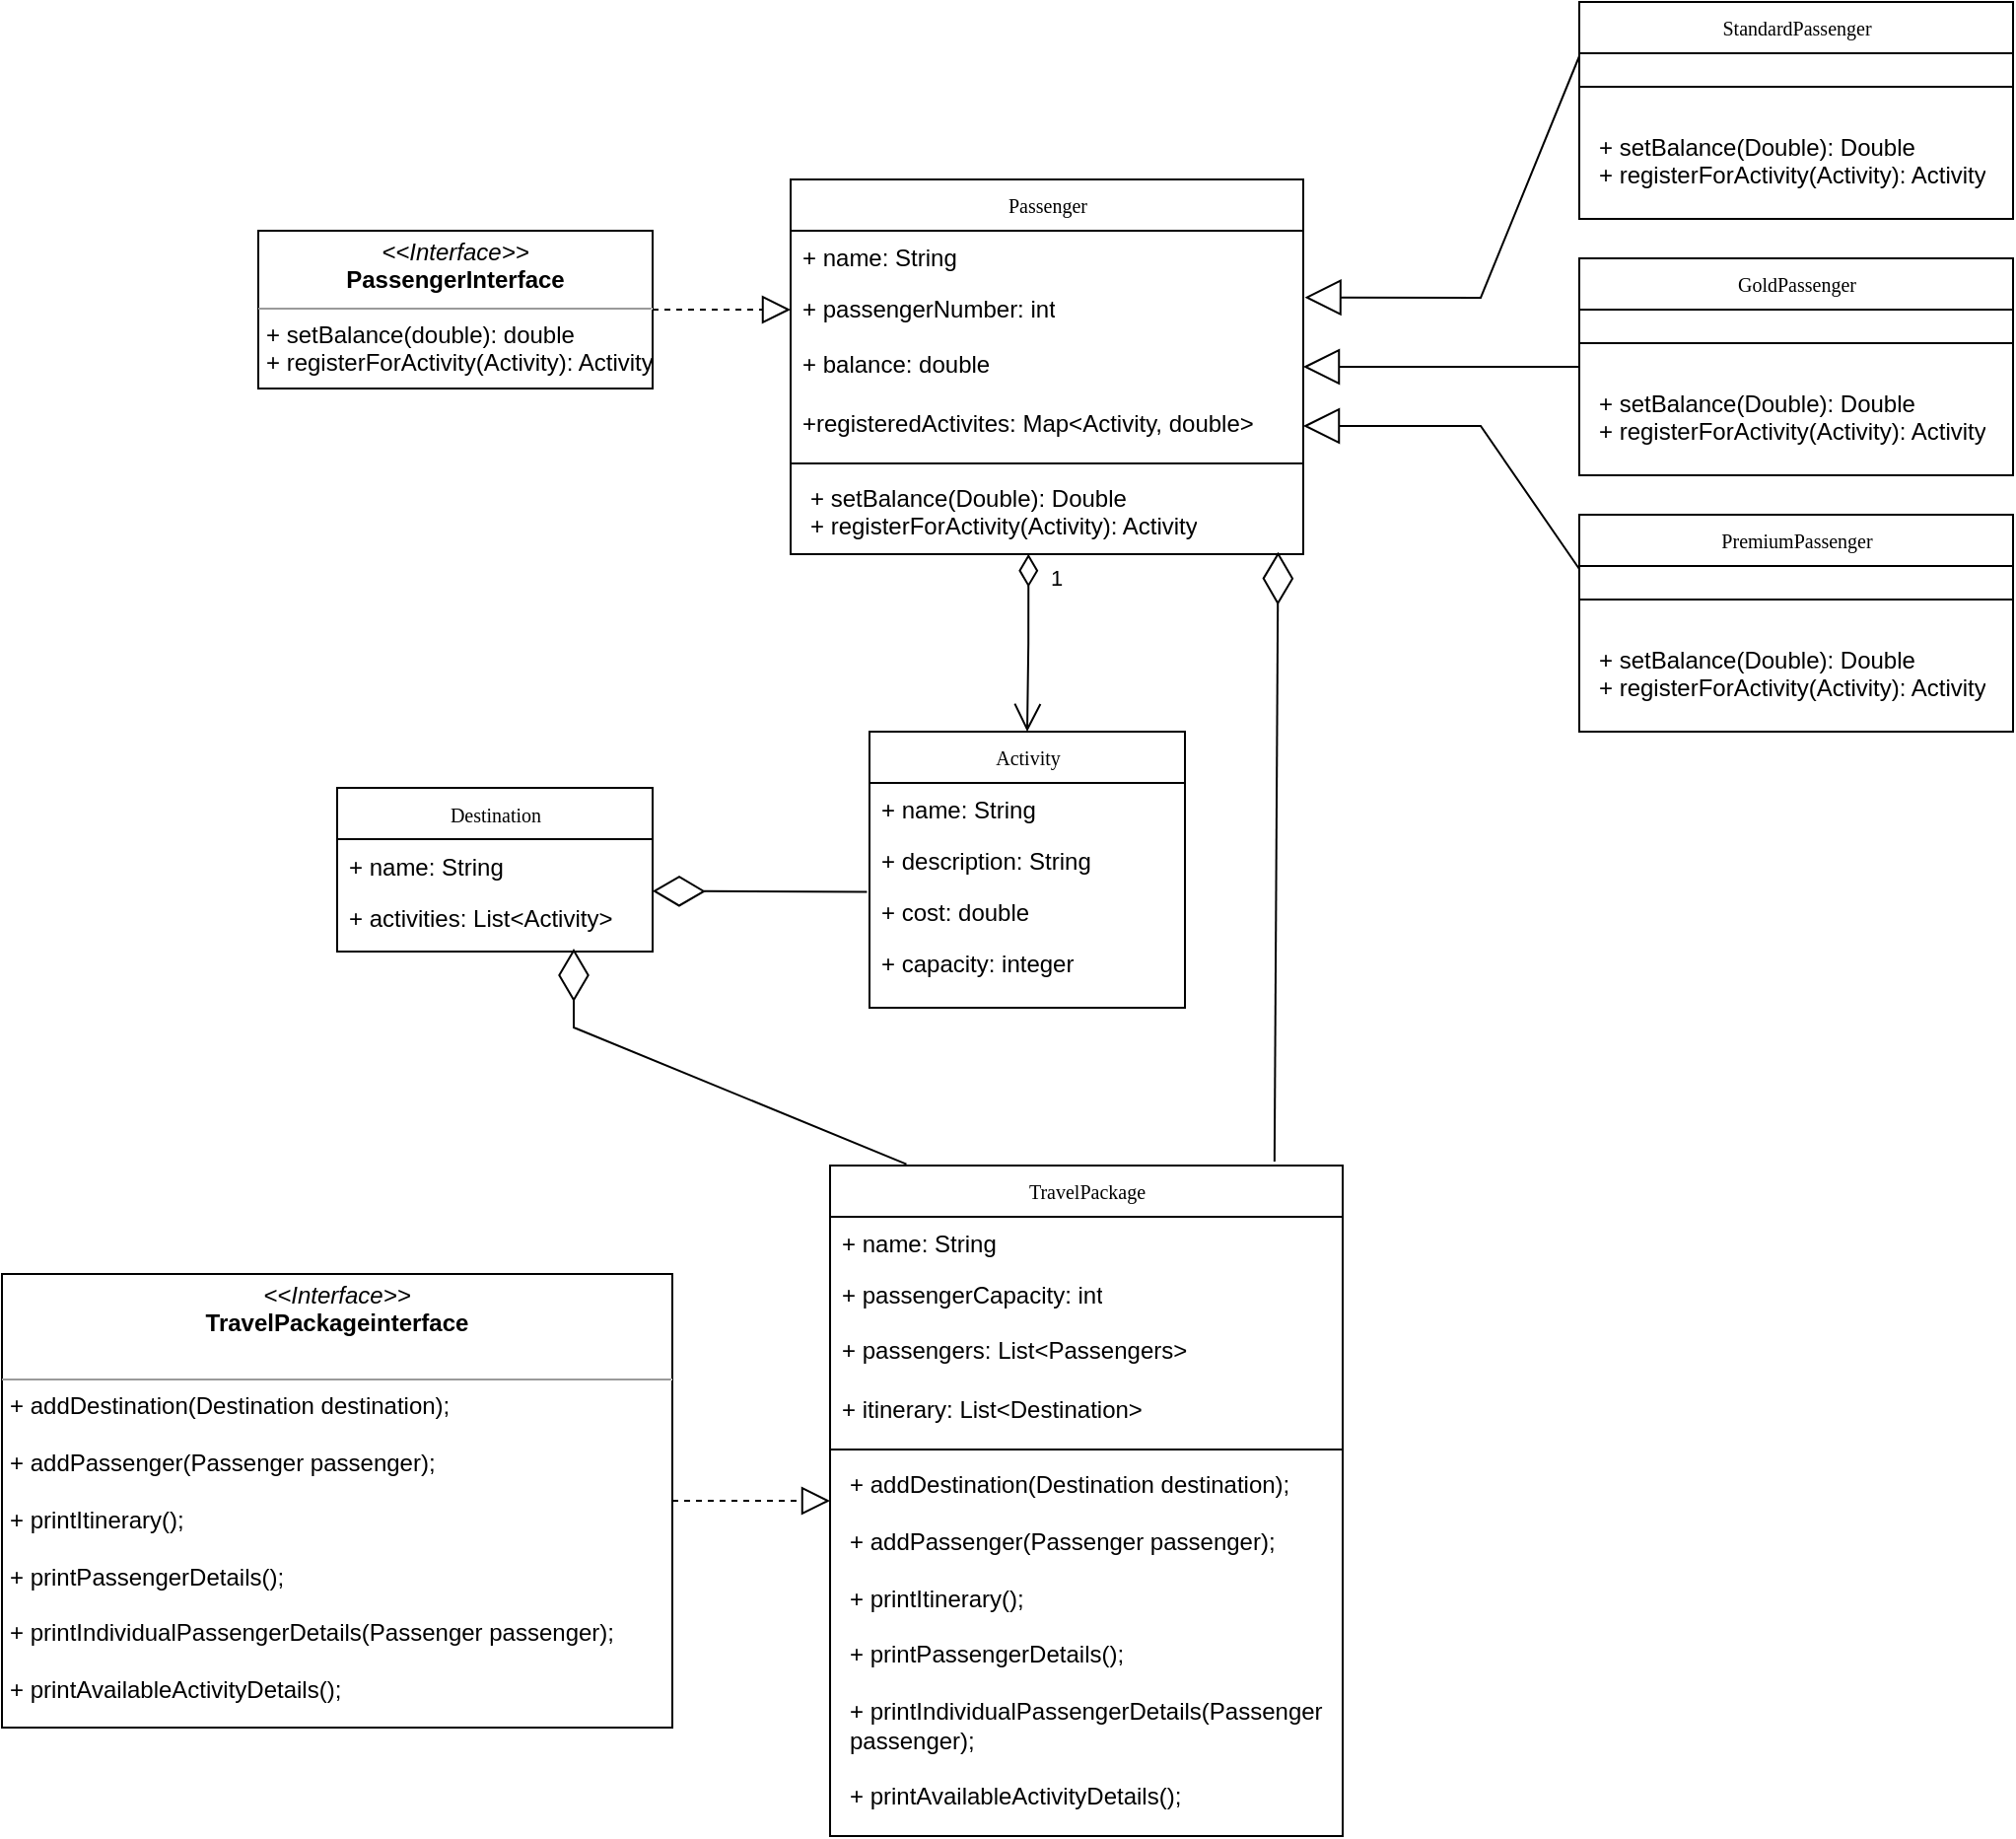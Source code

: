 <mxfile version="23.1.8" type="github">
  <diagram name="Page-1" id="c4acf3e9-155e-7222-9cf6-157b1a14988f">
    <mxGraphModel dx="2194" dy="690" grid="1" gridSize="10" guides="1" tooltips="1" connect="1" arrows="1" fold="1" page="1" pageScale="1" pageWidth="850" pageHeight="1100" background="none" math="0" shadow="0">
      <root>
        <mxCell id="0" />
        <mxCell id="1" parent="0" />
        <mxCell id="17acba5748e5396b-2" value="Activity" style="swimlane;html=1;fontStyle=0;childLayout=stackLayout;horizontal=1;startSize=26;fillColor=none;horizontalStack=0;resizeParent=1;resizeLast=0;collapsible=1;marginBottom=0;swimlaneFillColor=#ffffff;rounded=0;shadow=0;comic=0;labelBackgroundColor=none;strokeWidth=1;fontFamily=Verdana;fontSize=10;align=center;" parent="1" vertex="1">
          <mxGeometry x="220" y="400" width="160" height="140" as="geometry" />
        </mxCell>
        <mxCell id="17acba5748e5396b-3" value="+ name: String" style="text;html=1;strokeColor=none;fillColor=none;align=left;verticalAlign=top;spacingLeft=4;spacingRight=4;whiteSpace=wrap;overflow=hidden;rotatable=0;points=[[0,0.5],[1,0.5]];portConstraint=eastwest;" parent="17acba5748e5396b-2" vertex="1">
          <mxGeometry y="26" width="160" height="26" as="geometry" />
        </mxCell>
        <mxCell id="17acba5748e5396b-4" value="+ description: String" style="text;html=1;strokeColor=none;fillColor=none;align=left;verticalAlign=top;spacingLeft=4;spacingRight=4;whiteSpace=wrap;overflow=hidden;rotatable=0;points=[[0,0.5],[1,0.5]];portConstraint=eastwest;" parent="17acba5748e5396b-2" vertex="1">
          <mxGeometry y="52" width="160" height="26" as="geometry" />
        </mxCell>
        <mxCell id="17acba5748e5396b-9" value="+ cost: double&lt;br&gt;&amp;nbsp;" style="text;html=1;strokeColor=none;fillColor=none;align=left;verticalAlign=top;spacingLeft=4;spacingRight=4;whiteSpace=wrap;overflow=hidden;rotatable=0;points=[[0,0.5],[1,0.5]];portConstraint=eastwest;" parent="17acba5748e5396b-2" vertex="1">
          <mxGeometry y="78" width="160" height="26" as="geometry" />
        </mxCell>
        <mxCell id="17acba5748e5396b-10" value="+ capacity: integer&lt;div&gt;&lt;br/&gt;&lt;/div&gt;" style="text;html=1;strokeColor=none;fillColor=none;align=left;verticalAlign=top;spacingLeft=4;spacingRight=4;whiteSpace=wrap;overflow=hidden;rotatable=0;points=[[0,0.5],[1,0.5]];portConstraint=eastwest;" parent="17acba5748e5396b-2" vertex="1">
          <mxGeometry y="104" width="160" height="26" as="geometry" />
        </mxCell>
        <mxCell id="17acba5748e5396b-20" value="StandardPassenger" style="swimlane;html=1;fontStyle=0;childLayout=stackLayout;horizontal=1;startSize=26;fillColor=none;horizontalStack=0;resizeParent=1;resizeLast=0;collapsible=1;marginBottom=0;swimlaneFillColor=#ffffff;rounded=0;shadow=0;comic=0;labelBackgroundColor=none;strokeWidth=1;fontFamily=Verdana;fontSize=10;align=center;" parent="1" vertex="1">
          <mxGeometry x="580" y="30" width="220" height="110" as="geometry" />
        </mxCell>
        <mxCell id="S9qGYWCx_mbh18uXbELn-20" value="" style="line;strokeWidth=1;fillColor=none;align=left;verticalAlign=middle;spacingTop=-1;spacingLeft=3;spacingRight=3;rotatable=0;labelPosition=right;points=[];portConstraint=eastwest;strokeColor=inherit;" parent="17acba5748e5396b-20" vertex="1">
          <mxGeometry y="26" width="220" height="34" as="geometry" />
        </mxCell>
        <mxCell id="S9qGYWCx_mbh18uXbELn-21" value="&lt;p style=&quot;border-color: var(--border-color); margin: 0px 0px 0px 4px;&quot;&gt;+ setBalance(Double): Double&lt;/p&gt;&lt;p style=&quot;border-color: var(--border-color); margin: 0px 0px 0px 4px;&quot;&gt;+&amp;nbsp;registerForActivity(Activity): Activity&lt;/p&gt;" style="text;html=1;strokeColor=none;fillColor=none;align=left;verticalAlign=top;spacingLeft=4;spacingRight=4;whiteSpace=wrap;overflow=hidden;rotatable=0;points=[[0,0.5],[1,0.5]];portConstraint=eastwest;" parent="17acba5748e5396b-20" vertex="1">
          <mxGeometry y="60" width="220" height="50" as="geometry" />
        </mxCell>
        <mxCell id="17acba5748e5396b-30" value="Passenger" style="swimlane;html=1;fontStyle=0;childLayout=stackLayout;horizontal=1;startSize=26;fillColor=none;horizontalStack=0;resizeParent=1;resizeLast=0;collapsible=1;marginBottom=0;swimlaneFillColor=#ffffff;rounded=0;shadow=0;comic=0;labelBackgroundColor=none;strokeWidth=1;fontFamily=Verdana;fontSize=10;align=center;" parent="1" vertex="1">
          <mxGeometry x="180" y="120" width="260" height="190" as="geometry" />
        </mxCell>
        <mxCell id="17acba5748e5396b-31" value="+ name: String" style="text;html=1;strokeColor=none;fillColor=none;align=left;verticalAlign=top;spacingLeft=4;spacingRight=4;whiteSpace=wrap;overflow=hidden;rotatable=0;points=[[0,0.5],[1,0.5]];portConstraint=eastwest;" parent="17acba5748e5396b-30" vertex="1">
          <mxGeometry y="26" width="260" height="26" as="geometry" />
        </mxCell>
        <mxCell id="17acba5748e5396b-32" value="+ passengerNumber: int" style="text;html=1;strokeColor=none;fillColor=none;align=left;verticalAlign=top;spacingLeft=4;spacingRight=4;whiteSpace=wrap;overflow=hidden;rotatable=0;points=[[0,0.5],[1,0.5]];portConstraint=eastwest;" parent="17acba5748e5396b-30" vertex="1">
          <mxGeometry y="52" width="260" height="28" as="geometry" />
        </mxCell>
        <mxCell id="17acba5748e5396b-33" value="+ balance: double" style="text;html=1;strokeColor=none;fillColor=none;align=left;verticalAlign=top;spacingLeft=4;spacingRight=4;whiteSpace=wrap;overflow=hidden;rotatable=0;points=[[0,0.5],[1,0.5]];portConstraint=eastwest;" parent="17acba5748e5396b-30" vertex="1">
          <mxGeometry y="80" width="260" height="30" as="geometry" />
        </mxCell>
        <mxCell id="S9qGYWCx_mbh18uXbELn-3" value="+registeredActivites: Map&amp;lt;Activity, double&amp;gt;" style="text;html=1;strokeColor=none;fillColor=none;align=left;verticalAlign=top;spacingLeft=4;spacingRight=4;whiteSpace=wrap;overflow=hidden;rotatable=0;points=[[0,0.5],[1,0.5]];portConstraint=eastwest;" parent="17acba5748e5396b-30" vertex="1">
          <mxGeometry y="110" width="260" height="30" as="geometry" />
        </mxCell>
        <mxCell id="S9qGYWCx_mbh18uXbELn-15" value="" style="line;strokeWidth=1;fillColor=none;align=left;verticalAlign=middle;spacingTop=-1;spacingLeft=3;spacingRight=3;rotatable=0;labelPosition=right;points=[];portConstraint=eastwest;strokeColor=inherit;" parent="17acba5748e5396b-30" vertex="1">
          <mxGeometry y="140" width="260" height="8" as="geometry" />
        </mxCell>
        <mxCell id="S9qGYWCx_mbh18uXbELn-19" value="&lt;p style=&quot;border-color: var(--border-color); margin: 0px 0px 0px 4px;&quot;&gt;+ setBalance(Double): Double&lt;/p&gt;&lt;p style=&quot;border-color: var(--border-color); margin: 0px 0px 0px 4px;&quot;&gt;+&amp;nbsp;registerForActivity&lt;span style=&quot;border-color: var(--border-color); background-color: initial;&quot;&gt;(Activity): Activity&lt;/span&gt;&lt;/p&gt;" style="text;html=1;strokeColor=none;fillColor=none;align=left;verticalAlign=top;spacingLeft=4;spacingRight=4;whiteSpace=wrap;overflow=hidden;rotatable=0;points=[[0,0.5],[1,0.5]];portConstraint=eastwest;" parent="17acba5748e5396b-30" vertex="1">
          <mxGeometry y="148" width="260" height="42" as="geometry" />
        </mxCell>
        <mxCell id="5d2195bd80daf111-5" value="Destination" style="swimlane;html=1;fontStyle=0;childLayout=stackLayout;horizontal=1;startSize=26;fillColor=none;horizontalStack=0;resizeParent=1;resizeLast=0;collapsible=1;marginBottom=0;swimlaneFillColor=#ffffff;rounded=0;shadow=0;comic=0;labelBackgroundColor=none;strokeWidth=1;fontFamily=Verdana;fontSize=10;align=center;" parent="1" vertex="1">
          <mxGeometry x="-50" y="428.5" width="160" height="83" as="geometry" />
        </mxCell>
        <mxCell id="5d2195bd80daf111-6" value="+ name: String" style="text;html=1;strokeColor=none;fillColor=none;align=left;verticalAlign=top;spacingLeft=4;spacingRight=4;whiteSpace=wrap;overflow=hidden;rotatable=0;points=[[0,0.5],[1,0.5]];portConstraint=eastwest;" parent="5d2195bd80daf111-5" vertex="1">
          <mxGeometry y="26" width="160" height="26" as="geometry" />
        </mxCell>
        <mxCell id="5d2195bd80daf111-7" value="+ activities: List&amp;lt;Activity&amp;gt;" style="text;html=1;strokeColor=none;fillColor=none;align=left;verticalAlign=top;spacingLeft=4;spacingRight=4;whiteSpace=wrap;overflow=hidden;rotatable=0;points=[[0,0.5],[1,0.5]];portConstraint=eastwest;" parent="5d2195bd80daf111-5" vertex="1">
          <mxGeometry y="52" width="160" height="26" as="geometry" />
        </mxCell>
        <mxCell id="5d2195bd80daf111-18" value="&lt;p style=&quot;margin:0px;margin-top:4px;text-align:center;&quot;&gt;&lt;i&gt;&amp;lt;&amp;lt;Interface&amp;gt;&amp;gt;&lt;/i&gt;&lt;br&gt;&lt;b&gt;PassengerInterface&lt;/b&gt;&lt;/p&gt;&lt;hr size=&quot;1&quot;&gt;&lt;p style=&quot;margin:0px;margin-left:4px;&quot;&gt;+ setBalance&lt;span style=&quot;background-color: initial;&quot;&gt;(double): double&lt;/span&gt;&lt;/p&gt;&lt;p style=&quot;margin:0px;margin-left:4px;&quot;&gt;+&amp;nbsp;registerForActivity&lt;span style=&quot;background-color: initial;&quot;&gt;(Activity): Activity&lt;/span&gt;&lt;/p&gt;" style="verticalAlign=top;align=left;overflow=fill;fontSize=12;fontFamily=Helvetica;html=1;rounded=0;shadow=0;comic=0;labelBackgroundColor=none;strokeWidth=1" parent="1" vertex="1">
          <mxGeometry x="-90" y="146" width="200" height="80" as="geometry" />
        </mxCell>
        <mxCell id="5d2195bd80daf111-20" value="&lt;p style=&quot;margin:0px;margin-top:4px;text-align:center;&quot;&gt;&lt;i&gt;&amp;lt;&amp;lt;Interface&amp;gt;&amp;gt;&lt;/i&gt;&lt;br&gt;&lt;b&gt;TravelPackageinterface&lt;/b&gt;&lt;/p&gt;&lt;p style=&quot;margin:0px;margin-left:4px;&quot;&gt;&lt;br&gt;&lt;/p&gt;&lt;hr size=&quot;1&quot;&gt;&lt;p style=&quot;margin:0px;margin-left:4px;&quot;&gt;+ addDestination(Destination destination);&lt;/p&gt;&lt;p style=&quot;margin:0px;margin-left:4px;&quot;&gt;&lt;br&gt;&lt;/p&gt;&lt;p style=&quot;margin:0px;margin-left:4px;&quot;&gt;+ addPassenger(Passenger passenger);&lt;/p&gt;&lt;p style=&quot;margin:0px;margin-left:4px;&quot;&gt;&lt;br&gt;&lt;/p&gt;&lt;p style=&quot;margin:0px;margin-left:4px;&quot;&gt;+ printItinerary();&lt;/p&gt;&lt;p style=&quot;margin:0px;margin-left:4px;&quot;&gt;&lt;br&gt;&lt;/p&gt;&lt;p style=&quot;margin:0px;margin-left:4px;&quot;&gt;+ printPassengerDetails();&lt;/p&gt;&lt;p style=&quot;margin:0px;margin-left:4px;&quot;&gt;&lt;br&gt;&lt;/p&gt;&lt;p style=&quot;margin:0px;margin-left:4px;&quot;&gt;+ printIndividualPassengerDetails(Passenger passenger);&lt;/p&gt;&lt;p style=&quot;margin:0px;margin-left:4px;&quot;&gt;&lt;br&gt;&lt;/p&gt;&lt;p style=&quot;margin:0px;margin-left:4px;&quot;&gt;+ printAvailableActivityDetails();&lt;/p&gt;" style="verticalAlign=top;align=left;overflow=fill;fontSize=12;fontFamily=Helvetica;html=1;rounded=0;shadow=0;comic=0;labelBackgroundColor=none;strokeWidth=1" parent="1" vertex="1">
          <mxGeometry x="-220" y="675" width="340" height="230" as="geometry" />
        </mxCell>
        <mxCell id="S9qGYWCx_mbh18uXbELn-8" value="" style="endArrow=block;dashed=1;endFill=0;endSize=12;html=1;rounded=0;exitX=1;exitY=0.5;exitDx=0;exitDy=0;entryX=0;entryY=0.5;entryDx=0;entryDy=0;" parent="1" source="5d2195bd80daf111-18" target="17acba5748e5396b-32" edge="1">
          <mxGeometry width="160" relative="1" as="geometry">
            <mxPoint x="130" y="90" as="sourcePoint" />
            <mxPoint x="220" y="80" as="targetPoint" />
            <Array as="points" />
          </mxGeometry>
        </mxCell>
        <mxCell id="S9qGYWCx_mbh18uXbELn-10" style="edgeStyle=orthogonalEdgeStyle;rounded=0;orthogonalLoop=1;jettySize=auto;html=1;exitX=0.5;exitY=1;exitDx=0;exitDy=0;" parent="1" source="5d2195bd80daf111-18" target="5d2195bd80daf111-18" edge="1">
          <mxGeometry relative="1" as="geometry" />
        </mxCell>
        <mxCell id="S9qGYWCx_mbh18uXbELn-22" value="" style="endArrow=block;endSize=16;endFill=0;html=1;rounded=0;entryX=1.003;entryY=0.279;entryDx=0;entryDy=0;entryPerimeter=0;exitX=0;exitY=0.25;exitDx=0;exitDy=0;" parent="1" source="17acba5748e5396b-20" target="17acba5748e5396b-32" edge="1">
          <mxGeometry width="160" relative="1" as="geometry">
            <mxPoint x="530" y="230" as="sourcePoint" />
            <mxPoint x="690" y="230" as="targetPoint" />
            <Array as="points">
              <mxPoint x="530" y="180" />
            </Array>
          </mxGeometry>
        </mxCell>
        <mxCell id="CYqUuUX8RtTpN7-YH4ej-1" value="GoldPassenger" style="swimlane;html=1;fontStyle=0;childLayout=stackLayout;horizontal=1;startSize=26;fillColor=none;horizontalStack=0;resizeParent=1;resizeLast=0;collapsible=1;marginBottom=0;swimlaneFillColor=#ffffff;rounded=0;shadow=0;comic=0;labelBackgroundColor=none;strokeWidth=1;fontFamily=Verdana;fontSize=10;align=center;" vertex="1" parent="1">
          <mxGeometry x="580" y="160" width="220" height="110" as="geometry" />
        </mxCell>
        <mxCell id="CYqUuUX8RtTpN7-YH4ej-2" value="" style="line;strokeWidth=1;fillColor=none;align=left;verticalAlign=middle;spacingTop=-1;spacingLeft=3;spacingRight=3;rotatable=0;labelPosition=right;points=[];portConstraint=eastwest;strokeColor=inherit;" vertex="1" parent="CYqUuUX8RtTpN7-YH4ej-1">
          <mxGeometry y="26" width="220" height="34" as="geometry" />
        </mxCell>
        <mxCell id="CYqUuUX8RtTpN7-YH4ej-3" value="&lt;p style=&quot;border-color: var(--border-color); margin: 0px 0px 0px 4px;&quot;&gt;+ setBalance(Double): Double&lt;/p&gt;&lt;p style=&quot;border-color: var(--border-color); margin: 0px 0px 0px 4px;&quot;&gt;+&amp;nbsp;registerForActivity(Activity): Activity&lt;/p&gt;" style="text;html=1;strokeColor=none;fillColor=none;align=left;verticalAlign=top;spacingLeft=4;spacingRight=4;whiteSpace=wrap;overflow=hidden;rotatable=0;points=[[0,0.5],[1,0.5]];portConstraint=eastwest;" vertex="1" parent="CYqUuUX8RtTpN7-YH4ej-1">
          <mxGeometry y="60" width="220" height="50" as="geometry" />
        </mxCell>
        <mxCell id="CYqUuUX8RtTpN7-YH4ej-4" value="PremiumPassenger" style="swimlane;html=1;fontStyle=0;childLayout=stackLayout;horizontal=1;startSize=26;fillColor=none;horizontalStack=0;resizeParent=1;resizeLast=0;collapsible=1;marginBottom=0;swimlaneFillColor=#ffffff;rounded=0;shadow=0;comic=0;labelBackgroundColor=none;strokeWidth=1;fontFamily=Verdana;fontSize=10;align=center;" vertex="1" parent="1">
          <mxGeometry x="580" y="290" width="220" height="110" as="geometry" />
        </mxCell>
        <mxCell id="CYqUuUX8RtTpN7-YH4ej-5" value="" style="line;strokeWidth=1;fillColor=none;align=left;verticalAlign=middle;spacingTop=-1;spacingLeft=3;spacingRight=3;rotatable=0;labelPosition=right;points=[];portConstraint=eastwest;strokeColor=inherit;" vertex="1" parent="CYqUuUX8RtTpN7-YH4ej-4">
          <mxGeometry y="26" width="220" height="34" as="geometry" />
        </mxCell>
        <mxCell id="CYqUuUX8RtTpN7-YH4ej-6" value="&lt;p style=&quot;border-color: var(--border-color); margin: 0px 0px 0px 4px;&quot;&gt;+ setBalance(Double): Double&lt;/p&gt;&lt;p style=&quot;border-color: var(--border-color); margin: 0px 0px 0px 4px;&quot;&gt;+&amp;nbsp;registerForActivity(Activity): Activity&lt;/p&gt;" style="text;html=1;strokeColor=none;fillColor=none;align=left;verticalAlign=top;spacingLeft=4;spacingRight=4;whiteSpace=wrap;overflow=hidden;rotatable=0;points=[[0,0.5],[1,0.5]];portConstraint=eastwest;" vertex="1" parent="CYqUuUX8RtTpN7-YH4ej-4">
          <mxGeometry y="60" width="220" height="42" as="geometry" />
        </mxCell>
        <mxCell id="CYqUuUX8RtTpN7-YH4ej-9" value="" style="endArrow=block;endSize=16;endFill=0;html=1;rounded=0;entryX=1;entryY=0.5;entryDx=0;entryDy=0;" edge="1" parent="1" target="17acba5748e5396b-33">
          <mxGeometry width="160" relative="1" as="geometry">
            <mxPoint x="580" y="215" as="sourcePoint" />
            <mxPoint x="511" y="120" as="targetPoint" />
            <Array as="points" />
          </mxGeometry>
        </mxCell>
        <mxCell id="CYqUuUX8RtTpN7-YH4ej-11" value="" style="endArrow=block;endSize=16;endFill=0;html=1;rounded=0;entryX=1;entryY=0.5;entryDx=0;entryDy=0;exitX=0;exitY=0.25;exitDx=0;exitDy=0;" edge="1" parent="1" source="CYqUuUX8RtTpN7-YH4ej-4" target="S9qGYWCx_mbh18uXbELn-3">
          <mxGeometry width="160" relative="1" as="geometry">
            <mxPoint x="620" y="330" as="sourcePoint" />
            <mxPoint x="451" y="247" as="targetPoint" />
            <Array as="points">
              <mxPoint x="530" y="245" />
            </Array>
          </mxGeometry>
        </mxCell>
        <mxCell id="CYqUuUX8RtTpN7-YH4ej-24" value="" style="endArrow=diamondThin;endFill=0;endSize=24;html=1;rounded=0;entryX=1;entryY=0.013;entryDx=0;entryDy=0;entryPerimeter=0;exitX=-0.008;exitY=0.125;exitDx=0;exitDy=0;exitPerimeter=0;" edge="1" parent="1" source="17acba5748e5396b-9" target="5d2195bd80daf111-7">
          <mxGeometry width="160" relative="1" as="geometry">
            <mxPoint x="10" y="620" as="sourcePoint" />
            <mxPoint x="170" y="620" as="targetPoint" />
          </mxGeometry>
        </mxCell>
        <mxCell id="CYqUuUX8RtTpN7-YH4ej-28" value="1" style="endArrow=open;html=1;endSize=12;startArrow=diamondThin;startSize=14;startFill=0;edgeStyle=orthogonalEdgeStyle;align=left;verticalAlign=bottom;rounded=0;entryX=0.5;entryY=0;entryDx=0;entryDy=0;exitX=0.464;exitY=0.996;exitDx=0;exitDy=0;exitPerimeter=0;" edge="1" parent="1" source="S9qGYWCx_mbh18uXbELn-19" target="17acba5748e5396b-2">
          <mxGeometry x="-0.539" y="9" relative="1" as="geometry">
            <mxPoint x="300" y="320" as="sourcePoint" />
            <mxPoint x="350" y="380" as="targetPoint" />
            <mxPoint as="offset" />
          </mxGeometry>
        </mxCell>
        <mxCell id="CYqUuUX8RtTpN7-YH4ej-53" value="TravelPackage" style="swimlane;html=1;fontStyle=0;childLayout=stackLayout;horizontal=1;startSize=26;fillColor=none;horizontalStack=0;resizeParent=1;resizeLast=0;collapsible=1;marginBottom=0;swimlaneFillColor=#ffffff;rounded=0;shadow=0;comic=0;labelBackgroundColor=none;strokeWidth=1;fontFamily=Verdana;fontSize=10;align=center;" vertex="1" parent="1">
          <mxGeometry x="200" y="620" width="260" height="340" as="geometry" />
        </mxCell>
        <mxCell id="CYqUuUX8RtTpN7-YH4ej-54" value="+ name: String" style="text;html=1;strokeColor=none;fillColor=none;align=left;verticalAlign=top;spacingLeft=4;spacingRight=4;whiteSpace=wrap;overflow=hidden;rotatable=0;points=[[0,0.5],[1,0.5]];portConstraint=eastwest;" vertex="1" parent="CYqUuUX8RtTpN7-YH4ej-53">
          <mxGeometry y="26" width="260" height="26" as="geometry" />
        </mxCell>
        <mxCell id="CYqUuUX8RtTpN7-YH4ej-55" value="+ passengerCapacity: int" style="text;html=1;strokeColor=none;fillColor=none;align=left;verticalAlign=top;spacingLeft=4;spacingRight=4;whiteSpace=wrap;overflow=hidden;rotatable=0;points=[[0,0.5],[1,0.5]];portConstraint=eastwest;" vertex="1" parent="CYqUuUX8RtTpN7-YH4ej-53">
          <mxGeometry y="52" width="260" height="28" as="geometry" />
        </mxCell>
        <mxCell id="CYqUuUX8RtTpN7-YH4ej-56" value="+&amp;nbsp;passengers&lt;span style=&quot;background-color: initial;&quot;&gt;:&amp;nbsp;&lt;/span&gt;&lt;span style=&quot;background-color: initial;&quot;&gt;List&amp;lt;Passengers&amp;gt;&lt;/span&gt;" style="text;html=1;strokeColor=none;fillColor=none;align=left;verticalAlign=top;spacingLeft=4;spacingRight=4;whiteSpace=wrap;overflow=hidden;rotatable=0;points=[[0,0.5],[1,0.5]];portConstraint=eastwest;" vertex="1" parent="CYqUuUX8RtTpN7-YH4ej-53">
          <mxGeometry y="80" width="260" height="30" as="geometry" />
        </mxCell>
        <mxCell id="CYqUuUX8RtTpN7-YH4ej-57" value="+ itinerary&lt;span style=&quot;background-color: initial;&quot;&gt;: List&amp;lt;Destination&amp;gt;&lt;/span&gt;" style="text;html=1;strokeColor=none;fillColor=none;align=left;verticalAlign=top;spacingLeft=4;spacingRight=4;whiteSpace=wrap;overflow=hidden;rotatable=0;points=[[0,0.5],[1,0.5]];portConstraint=eastwest;" vertex="1" parent="CYqUuUX8RtTpN7-YH4ej-53">
          <mxGeometry y="110" width="260" height="30" as="geometry" />
        </mxCell>
        <mxCell id="CYqUuUX8RtTpN7-YH4ej-58" value="" style="line;strokeWidth=1;fillColor=none;align=left;verticalAlign=middle;spacingTop=-1;spacingLeft=3;spacingRight=3;rotatable=0;labelPosition=right;points=[];portConstraint=eastwest;strokeColor=inherit;" vertex="1" parent="CYqUuUX8RtTpN7-YH4ej-53">
          <mxGeometry y="140" width="260" height="8" as="geometry" />
        </mxCell>
        <mxCell id="CYqUuUX8RtTpN7-YH4ej-59" value="&lt;p style=&quot;border-color: var(--border-color); margin: 0px 0px 0px 4px;&quot;&gt;+ addDestination(Destination destination);&lt;/p&gt;&lt;p style=&quot;border-color: var(--border-color); margin: 0px 0px 0px 4px;&quot;&gt;&lt;br style=&quot;border-color: var(--border-color);&quot;&gt;&lt;/p&gt;&lt;p style=&quot;border-color: var(--border-color); margin: 0px 0px 0px 4px;&quot;&gt;+ addPassenger(Passenger passenger);&lt;/p&gt;&lt;p style=&quot;border-color: var(--border-color); margin: 0px 0px 0px 4px;&quot;&gt;&lt;br style=&quot;border-color: var(--border-color);&quot;&gt;&lt;/p&gt;&lt;p style=&quot;border-color: var(--border-color); margin: 0px 0px 0px 4px;&quot;&gt;+ printItinerary();&lt;/p&gt;&lt;p style=&quot;border-color: var(--border-color); margin: 0px 0px 0px 4px;&quot;&gt;&lt;br style=&quot;border-color: var(--border-color);&quot;&gt;&lt;/p&gt;&lt;p style=&quot;border-color: var(--border-color); margin: 0px 0px 0px 4px;&quot;&gt;+ printPassengerDetails();&lt;/p&gt;&lt;p style=&quot;border-color: var(--border-color); margin: 0px 0px 0px 4px;&quot;&gt;&lt;br style=&quot;border-color: var(--border-color);&quot;&gt;&lt;/p&gt;&lt;p style=&quot;border-color: var(--border-color); margin: 0px 0px 0px 4px;&quot;&gt;+ printIndividualPassengerDetails(Passenger passenger);&lt;/p&gt;&lt;p style=&quot;border-color: var(--border-color); margin: 0px 0px 0px 4px;&quot;&gt;&lt;br style=&quot;border-color: var(--border-color);&quot;&gt;&lt;/p&gt;&lt;p style=&quot;border-color: var(--border-color); margin: 0px 0px 0px 4px;&quot;&gt;+ printAvailableActivityDetails();&lt;/p&gt;" style="text;html=1;strokeColor=none;fillColor=none;align=left;verticalAlign=top;spacingLeft=4;spacingRight=4;whiteSpace=wrap;overflow=hidden;rotatable=0;points=[[0,0.5],[1,0.5]];portConstraint=eastwest;" vertex="1" parent="CYqUuUX8RtTpN7-YH4ej-53">
          <mxGeometry y="148" width="260" height="182" as="geometry" />
        </mxCell>
        <mxCell id="CYqUuUX8RtTpN7-YH4ej-60" value="" style="endArrow=diamondThin;endFill=0;endSize=24;html=1;rounded=0;exitX=0.867;exitY=-0.006;exitDx=0;exitDy=0;exitPerimeter=0;entryX=0.951;entryY=0.973;entryDx=0;entryDy=0;entryPerimeter=0;" edge="1" parent="1" source="CYqUuUX8RtTpN7-YH4ej-53" target="S9qGYWCx_mbh18uXbELn-19">
          <mxGeometry width="160" relative="1" as="geometry">
            <mxPoint x="424" y="580" as="sourcePoint" />
            <mxPoint x="425" y="310" as="targetPoint" />
          </mxGeometry>
        </mxCell>
        <mxCell id="CYqUuUX8RtTpN7-YH4ej-62" value="" style="endArrow=diamondThin;endFill=0;endSize=24;html=1;rounded=0;exitX=0.149;exitY=-0.002;exitDx=0;exitDy=0;exitPerimeter=0;" edge="1" parent="1" source="CYqUuUX8RtTpN7-YH4ej-53">
          <mxGeometry width="160" relative="1" as="geometry">
            <mxPoint x="170" y="600" as="sourcePoint" />
            <mxPoint x="70" y="510" as="targetPoint" />
            <Array as="points">
              <mxPoint x="70" y="550" />
            </Array>
          </mxGeometry>
        </mxCell>
        <mxCell id="CYqUuUX8RtTpN7-YH4ej-63" value="" style="endArrow=block;dashed=1;endFill=0;endSize=12;html=1;rounded=0;exitX=1;exitY=0.5;exitDx=0;exitDy=0;" edge="1" parent="1" source="5d2195bd80daf111-20">
          <mxGeometry width="160" relative="1" as="geometry">
            <mxPoint x="130" y="789.5" as="sourcePoint" />
            <mxPoint x="200" y="790" as="targetPoint" />
            <Array as="points" />
          </mxGeometry>
        </mxCell>
      </root>
    </mxGraphModel>
  </diagram>
</mxfile>
